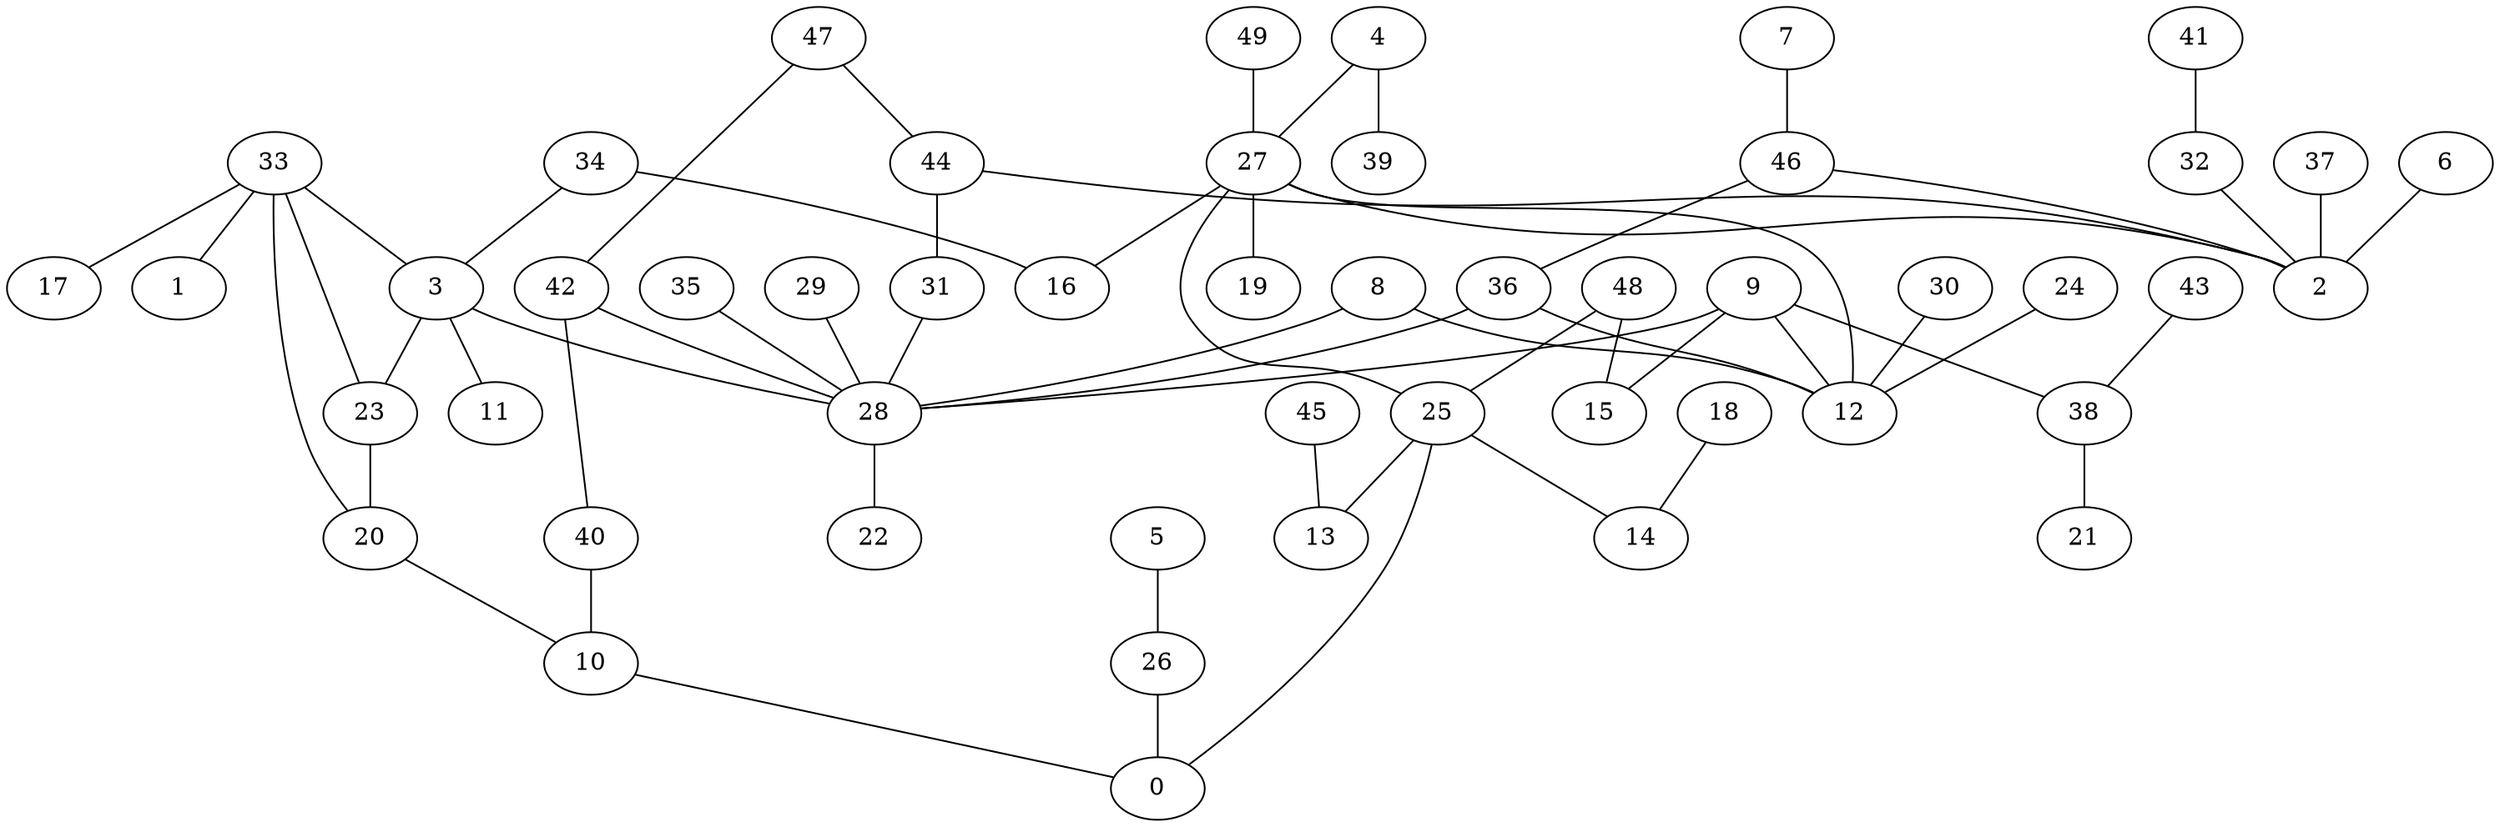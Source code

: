 digraph GG_graph {

subgraph G_graph {
edge [color = black]
"29" -> "28" [dir = none]
"43" -> "38" [dir = none]
"20" -> "10" [dir = none]
"33" -> "17" [dir = none]
"33" -> "23" [dir = none]
"33" -> "1" [dir = none]
"33" -> "3" [dir = none]
"5" -> "26" [dir = none]
"42" -> "28" [dir = none]
"49" -> "27" [dir = none]
"40" -> "10" [dir = none]
"9" -> "15" [dir = none]
"9" -> "28" [dir = none]
"9" -> "38" [dir = none]
"9" -> "12" [dir = none]
"34" -> "16" [dir = none]
"37" -> "2" [dir = none]
"38" -> "21" [dir = none]
"8" -> "28" [dir = none]
"25" -> "13" [dir = none]
"25" -> "0" [dir = none]
"25" -> "14" [dir = none]
"26" -> "0" [dir = none]
"32" -> "2" [dir = none]
"4" -> "39" [dir = none]
"4" -> "27" [dir = none]
"46" -> "2" [dir = none]
"10" -> "0" [dir = none]
"7" -> "46" [dir = none]
"41" -> "32" [dir = none]
"28" -> "22" [dir = none]
"47" -> "42" [dir = none]
"6" -> "2" [dir = none]
"45" -> "13" [dir = none]
"30" -> "12" [dir = none]
"3" -> "11" [dir = none]
"3" -> "28" [dir = none]
"35" -> "28" [dir = none]
"27" -> "19" [dir = none]
"27" -> "2" [dir = none]
"27" -> "25" [dir = none]
"27" -> "16" [dir = none]
"27" -> "12" [dir = none]
"36" -> "12" [dir = none]
"24" -> "12" [dir = none]
"31" -> "28" [dir = none]
"48" -> "15" [dir = none]
"18" -> "14" [dir = none]
"44" -> "31" [dir = none]
"42" -> "40" [dir = none]
"8" -> "12" [dir = none]
"46" -> "36" [dir = none]
"47" -> "44" [dir = none]
"3" -> "23" [dir = none]
"44" -> "2" [dir = none]
"23" -> "20" [dir = none]
"48" -> "25" [dir = none]
"34" -> "3" [dir = none]
"33" -> "20" [dir = none]
"36" -> "28" [dir = none]
}

}
